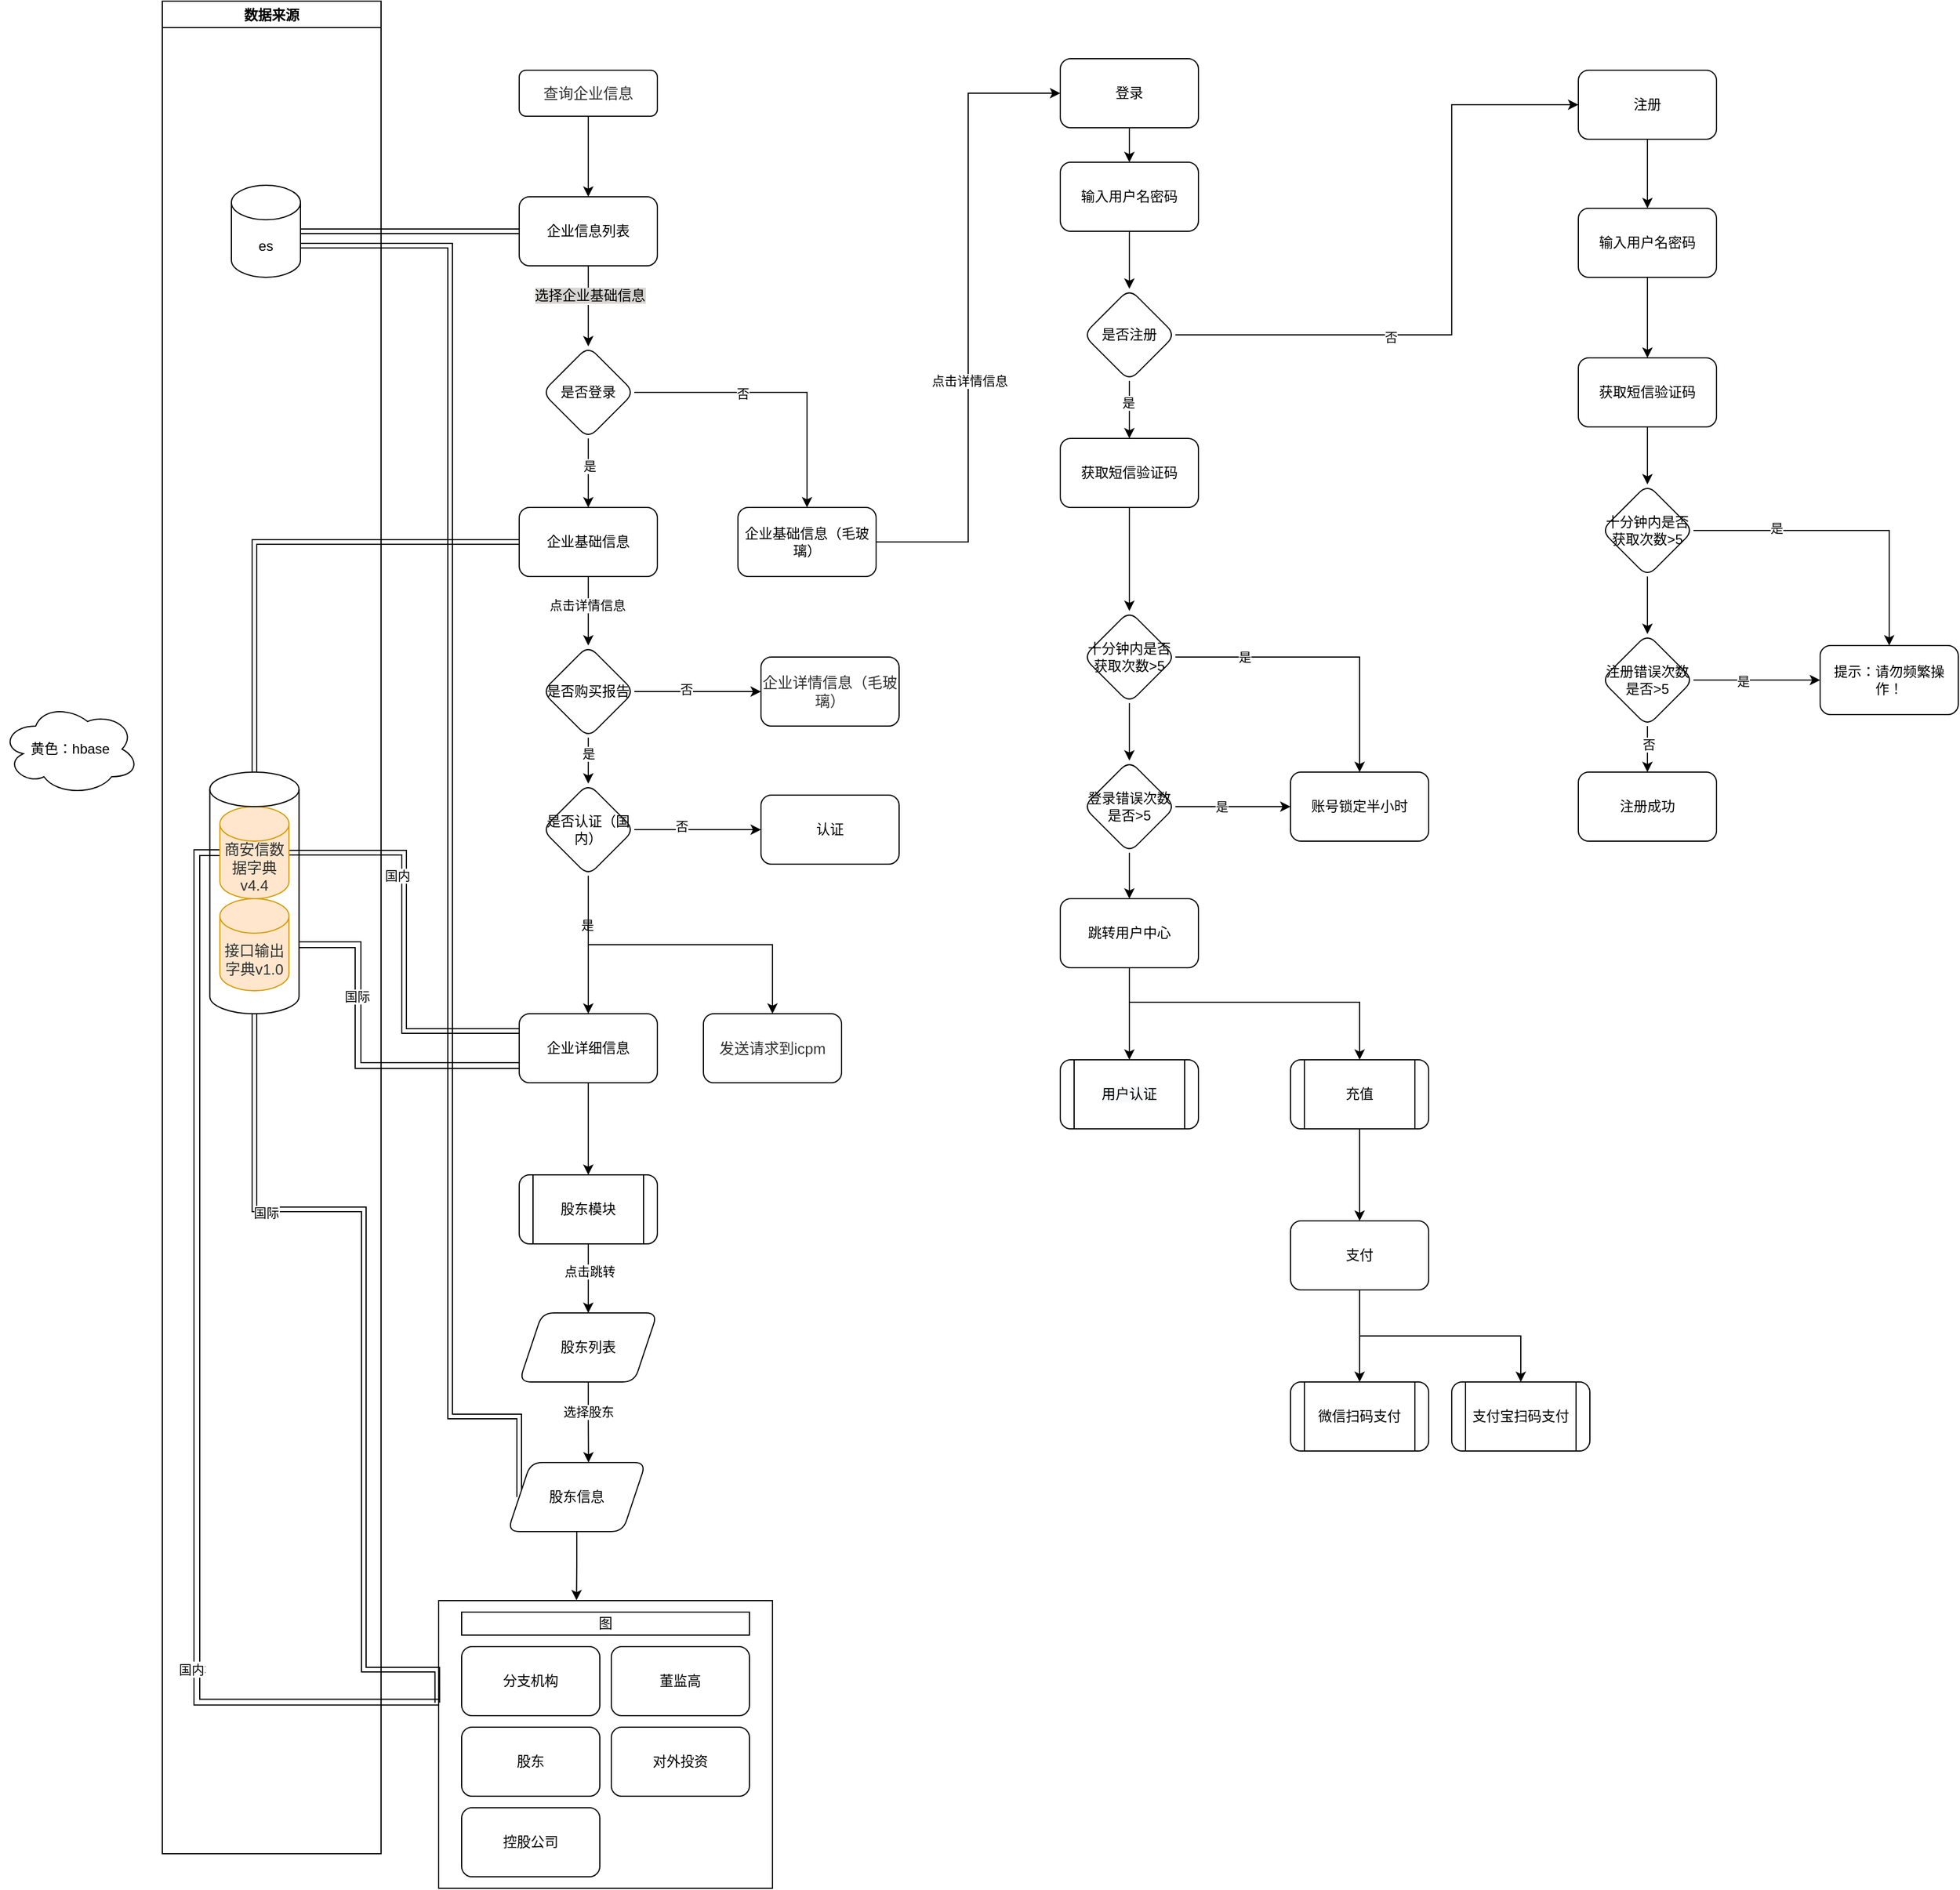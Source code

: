 <mxfile version="14.7.0" type="github">
  <diagram id="S2sxaSUKV-EeUd9-0h2x" name="Page-1">
    <mxGraphModel dx="2619" dy="1712" grid="1" gridSize="10" guides="1" tooltips="1" connect="1" arrows="1" fold="1" page="1" pageScale="1" pageWidth="827" pageHeight="1169" math="0" shadow="0">
      <root>
        <mxCell id="0" />
        <mxCell id="1" parent="0" />
        <mxCell id="fYUXEFIVG2v1XULAEbU8-11" value="" style="edgeStyle=orthogonalEdgeStyle;rounded=0;orthogonalLoop=1;jettySize=auto;html=1;" parent="1" source="fYUXEFIVG2v1XULAEbU8-1" target="fYUXEFIVG2v1XULAEbU8-10" edge="1">
          <mxGeometry relative="1" as="geometry" />
        </mxCell>
        <mxCell id="fYUXEFIVG2v1XULAEbU8-1" value="&lt;span style=&quot;color: rgb(50 , 50 , 50) ; font-size: 13px ; background-color: rgba(255 , 255 , 255 , 0.01)&quot;&gt;查询企业信息&lt;/span&gt;" style="rounded=1;whiteSpace=wrap;html=1;" parent="1" vertex="1">
          <mxGeometry x="-490" y="-840" width="120" height="40" as="geometry" />
        </mxCell>
        <mxCell id="fYUXEFIVG2v1XULAEbU8-13" value="" style="edgeStyle=orthogonalEdgeStyle;rounded=0;orthogonalLoop=1;jettySize=auto;html=1;entryX=0.5;entryY=0;entryDx=0;entryDy=0;" parent="1" source="fYUXEFIVG2v1XULAEbU8-10" target="fYUXEFIVG2v1XULAEbU8-16" edge="1">
          <mxGeometry relative="1" as="geometry">
            <mxPoint x="-430" y="-590" as="targetPoint" />
            <Array as="points" />
          </mxGeometry>
        </mxCell>
        <mxCell id="fYUXEFIVG2v1XULAEbU8-26" value="&lt;span style=&quot;font-size: 12px ; background-color: rgb(216 , 214 , 210)&quot;&gt;选择企业基础信息&lt;/span&gt;" style="edgeLabel;html=1;align=center;verticalAlign=middle;resizable=0;points=[];" parent="fYUXEFIVG2v1XULAEbU8-13" vertex="1" connectable="0">
          <mxGeometry x="-0.267" y="1" relative="1" as="geometry">
            <mxPoint as="offset" />
          </mxGeometry>
        </mxCell>
        <mxCell id="fYUXEFIVG2v1XULAEbU8-76" style="edgeStyle=orthogonalEdgeStyle;rounded=0;orthogonalLoop=1;jettySize=auto;html=1;exitX=0;exitY=0.5;exitDx=0;exitDy=0;entryX=1;entryY=0.5;entryDx=0;entryDy=0;entryPerimeter=0;shape=link;" parent="1" source="fYUXEFIVG2v1XULAEbU8-10" target="fYUXEFIVG2v1XULAEbU8-71" edge="1">
          <mxGeometry relative="1" as="geometry" />
        </mxCell>
        <mxCell id="fYUXEFIVG2v1XULAEbU8-10" value="企业信息列表" style="whiteSpace=wrap;html=1;rounded=1;" parent="1" vertex="1">
          <mxGeometry x="-490" y="-730" width="120" height="60" as="geometry" />
        </mxCell>
        <mxCell id="fYUXEFIVG2v1XULAEbU8-21" value="" style="edgeStyle=orthogonalEdgeStyle;rounded=0;orthogonalLoop=1;jettySize=auto;html=1;" parent="1" source="fYUXEFIVG2v1XULAEbU8-16" target="fYUXEFIVG2v1XULAEbU8-20" edge="1">
          <mxGeometry relative="1" as="geometry" />
        </mxCell>
        <mxCell id="fYUXEFIVG2v1XULAEbU8-22" value="是" style="edgeLabel;html=1;align=center;verticalAlign=middle;resizable=0;points=[];" parent="fYUXEFIVG2v1XULAEbU8-21" vertex="1" connectable="0">
          <mxGeometry x="-0.225" y="1" relative="1" as="geometry">
            <mxPoint as="offset" />
          </mxGeometry>
        </mxCell>
        <mxCell id="fYUXEFIVG2v1XULAEbU8-24" value="" style="edgeStyle=orthogonalEdgeStyle;rounded=0;orthogonalLoop=1;jettySize=auto;html=1;" parent="1" source="fYUXEFIVG2v1XULAEbU8-16" target="fYUXEFIVG2v1XULAEbU8-23" edge="1">
          <mxGeometry relative="1" as="geometry" />
        </mxCell>
        <mxCell id="fYUXEFIVG2v1XULAEbU8-25" value="否" style="edgeLabel;html=1;align=center;verticalAlign=middle;resizable=0;points=[];" parent="fYUXEFIVG2v1XULAEbU8-24" vertex="1" connectable="0">
          <mxGeometry x="-0.248" y="-1" relative="1" as="geometry">
            <mxPoint as="offset" />
          </mxGeometry>
        </mxCell>
        <mxCell id="fYUXEFIVG2v1XULAEbU8-16" value="是否登录" style="rhombus;whiteSpace=wrap;html=1;rounded=1;" parent="1" vertex="1">
          <mxGeometry x="-470" y="-600" width="80" height="80" as="geometry" />
        </mxCell>
        <mxCell id="fYUXEFIVG2v1XULAEbU8-30" value="" style="edgeStyle=orthogonalEdgeStyle;rounded=0;orthogonalLoop=1;jettySize=auto;html=1;" parent="1" source="fYUXEFIVG2v1XULAEbU8-20" target="fYUXEFIVG2v1XULAEbU8-29" edge="1">
          <mxGeometry relative="1" as="geometry" />
        </mxCell>
        <mxCell id="fYUXEFIVG2v1XULAEbU8-31" value="点击详情信息" style="edgeLabel;html=1;align=center;verticalAlign=middle;resizable=0;points=[];" parent="fYUXEFIVG2v1XULAEbU8-30" vertex="1" connectable="0">
          <mxGeometry x="-0.185" y="-1" relative="1" as="geometry">
            <mxPoint as="offset" />
          </mxGeometry>
        </mxCell>
        <mxCell id="Mr0DY7hYHpQqgQXHJw_h-3" style="edgeStyle=orthogonalEdgeStyle;shape=link;rounded=0;orthogonalLoop=1;jettySize=auto;html=1;entryX=0.5;entryY=0;entryDx=0;entryDy=0;entryPerimeter=0;" parent="1" source="fYUXEFIVG2v1XULAEbU8-20" target="Mr0DY7hYHpQqgQXHJw_h-1" edge="1">
          <mxGeometry relative="1" as="geometry" />
        </mxCell>
        <mxCell id="fYUXEFIVG2v1XULAEbU8-20" value="企业基础信息" style="rounded=1;whiteSpace=wrap;html=1;" parent="1" vertex="1">
          <mxGeometry x="-490" y="-460" width="120" height="60" as="geometry" />
        </mxCell>
        <mxCell id="gj9dVbflPKng5u7m4q0e-18" value="" style="edgeStyle=orthogonalEdgeStyle;rounded=0;orthogonalLoop=1;jettySize=auto;html=1;" parent="1" source="fYUXEFIVG2v1XULAEbU8-23" target="gj9dVbflPKng5u7m4q0e-17" edge="1">
          <mxGeometry relative="1" as="geometry">
            <Array as="points">
              <mxPoint x="-100" y="-430" />
              <mxPoint x="-100" y="-820" />
            </Array>
          </mxGeometry>
        </mxCell>
        <mxCell id="gj9dVbflPKng5u7m4q0e-19" value="点击详情信息" style="edgeLabel;html=1;align=center;verticalAlign=middle;resizable=0;points=[];" parent="gj9dVbflPKng5u7m4q0e-18" vertex="1" connectable="0">
          <mxGeometry x="-0.699" y="-1" relative="1" as="geometry">
            <mxPoint y="-137" as="offset" />
          </mxGeometry>
        </mxCell>
        <mxCell id="fYUXEFIVG2v1XULAEbU8-23" value="企业基础信息（毛玻璃）" style="rounded=1;whiteSpace=wrap;html=1;" parent="1" vertex="1">
          <mxGeometry x="-300" y="-460" width="120" height="60" as="geometry" />
        </mxCell>
        <mxCell id="fYUXEFIVG2v1XULAEbU8-35" value="" style="edgeStyle=orthogonalEdgeStyle;rounded=0;orthogonalLoop=1;jettySize=auto;html=1;" parent="1" source="fYUXEFIVG2v1XULAEbU8-29" target="fYUXEFIVG2v1XULAEbU8-34" edge="1">
          <mxGeometry relative="1" as="geometry" />
        </mxCell>
        <mxCell id="fYUXEFIVG2v1XULAEbU8-37" value="否" style="edgeLabel;html=1;align=center;verticalAlign=middle;resizable=0;points=[];" parent="fYUXEFIVG2v1XULAEbU8-35" vertex="1" connectable="0">
          <mxGeometry x="-0.186" y="2" relative="1" as="geometry">
            <mxPoint as="offset" />
          </mxGeometry>
        </mxCell>
        <mxCell id="fYUXEFIVG2v1XULAEbU8-29" value="是否购买报告" style="rhombus;whiteSpace=wrap;html=1;rounded=1;" parent="1" vertex="1">
          <mxGeometry x="-470" y="-340" width="80" height="80" as="geometry" />
        </mxCell>
        <mxCell id="fYUXEFIVG2v1XULAEbU8-44" value="" style="edgeStyle=orthogonalEdgeStyle;rounded=0;orthogonalLoop=1;jettySize=auto;html=1;" parent="1" source="fYUXEFIVG2v1XULAEbU8-32" target="fYUXEFIVG2v1XULAEbU8-43" edge="1">
          <mxGeometry relative="1" as="geometry" />
        </mxCell>
        <mxCell id="fYUXEFIVG2v1XULAEbU8-80" style="edgeStyle=orthogonalEdgeStyle;shape=link;rounded=0;orthogonalLoop=1;jettySize=auto;html=1;exitX=0;exitY=0.75;exitDx=0;exitDy=0;width=5;entryX=1;entryY=0;entryDx=0;entryDy=150;entryPerimeter=0;" parent="1" source="fYUXEFIVG2v1XULAEbU8-32" target="Mr0DY7hYHpQqgQXHJw_h-1" edge="1">
          <mxGeometry relative="1" as="geometry">
            <Array as="points">
              <mxPoint x="-630" y="25" />
              <mxPoint x="-630" y="-80" />
            </Array>
            <mxPoint x="-660" y="-80" as="targetPoint" />
          </mxGeometry>
        </mxCell>
        <mxCell id="fYUXEFIVG2v1XULAEbU8-86" value="国际" style="edgeLabel;html=1;align=center;verticalAlign=middle;resizable=0;points=[];" parent="fYUXEFIVG2v1XULAEbU8-80" vertex="1" connectable="0">
          <mxGeometry x="0.355" y="1" relative="1" as="geometry">
            <mxPoint as="offset" />
          </mxGeometry>
        </mxCell>
        <mxCell id="fYUXEFIVG2v1XULAEbU8-84" style="edgeStyle=orthogonalEdgeStyle;shape=link;rounded=0;orthogonalLoop=1;jettySize=auto;html=1;exitX=0;exitY=0.25;exitDx=0;exitDy=0;entryX=1;entryY=0.5;entryDx=0;entryDy=0;entryPerimeter=0;" parent="1" source="fYUXEFIVG2v1XULAEbU8-32" target="fYUXEFIVG2v1XULAEbU8-73" edge="1">
          <mxGeometry relative="1" as="geometry" />
        </mxCell>
        <mxCell id="fYUXEFIVG2v1XULAEbU8-85" value="国内" style="edgeLabel;html=1;align=center;verticalAlign=middle;resizable=0;points=[];" parent="fYUXEFIVG2v1XULAEbU8-84" vertex="1" connectable="0">
          <mxGeometry x="0.325" y="6" relative="1" as="geometry">
            <mxPoint as="offset" />
          </mxGeometry>
        </mxCell>
        <mxCell id="fYUXEFIVG2v1XULAEbU8-32" value="企业详细信息" style="whiteSpace=wrap;html=1;rounded=1;" parent="1" vertex="1">
          <mxGeometry x="-490" y="-20" width="120" height="60" as="geometry" />
        </mxCell>
        <mxCell id="fYUXEFIVG2v1XULAEbU8-34" value="&lt;span style=&quot;color: rgb(50 , 50 , 50) ; font-size: 13px ; background-color: rgba(255 , 255 , 255 , 0.01)&quot;&gt;企业详情信息（毛玻璃）&lt;/span&gt;" style="whiteSpace=wrap;html=1;rounded=1;" parent="1" vertex="1">
          <mxGeometry x="-280" y="-330" width="120" height="60" as="geometry" />
        </mxCell>
        <mxCell id="fYUXEFIVG2v1XULAEbU8-39" value="&lt;span style=&quot;color: rgb(50 , 50 , 50) ; font-size: 13px ; background-color: rgba(255 , 255 , 255 , 0.01)&quot;&gt;发送请求到icpm&lt;/span&gt;" style="rounded=1;whiteSpace=wrap;html=1;" parent="1" vertex="1">
          <mxGeometry x="-330" y="-20" width="120" height="60" as="geometry" />
        </mxCell>
        <mxCell id="fYUXEFIVG2v1XULAEbU8-46" value="" style="edgeStyle=orthogonalEdgeStyle;rounded=0;orthogonalLoop=1;jettySize=auto;html=1;" parent="1" source="fYUXEFIVG2v1XULAEbU8-43" target="fYUXEFIVG2v1XULAEbU8-45" edge="1">
          <mxGeometry relative="1" as="geometry" />
        </mxCell>
        <mxCell id="fYUXEFIVG2v1XULAEbU8-47" value="点击跳转" style="edgeLabel;html=1;align=center;verticalAlign=middle;resizable=0;points=[];" parent="fYUXEFIVG2v1XULAEbU8-46" vertex="1" connectable="0">
          <mxGeometry x="-0.203" y="1" relative="1" as="geometry">
            <mxPoint as="offset" />
          </mxGeometry>
        </mxCell>
        <mxCell id="fYUXEFIVG2v1XULAEbU8-43" value="股东模块" style="shape=process;whiteSpace=wrap;html=1;backgroundOutline=1;rounded=1;" parent="1" vertex="1">
          <mxGeometry x="-490" y="120" width="120" height="60" as="geometry" />
        </mxCell>
        <mxCell id="fYUXEFIVG2v1XULAEbU8-83" style="edgeStyle=orthogonalEdgeStyle;shape=link;rounded=0;orthogonalLoop=1;jettySize=auto;html=1;exitX=-0.004;exitY=0.355;exitDx=0;exitDy=0;exitPerimeter=0;" parent="1" source="fYUXEFIVG2v1XULAEbU8-58" target="Mr0DY7hYHpQqgQXHJw_h-1" edge="1">
          <mxGeometry relative="1" as="geometry">
            <mxPoint x="-560" y="306" as="sourcePoint" />
            <Array as="points">
              <mxPoint x="-561" y="550" />
              <mxPoint x="-625" y="550" />
              <mxPoint x="-625" y="150" />
              <mxPoint x="-720" y="150" />
            </Array>
            <mxPoint x="-690" y="150" as="targetPoint" />
          </mxGeometry>
        </mxCell>
        <mxCell id="fYUXEFIVG2v1XULAEbU8-87" value="国际" style="edgeLabel;html=1;align=center;verticalAlign=middle;resizable=0;points=[];" parent="fYUXEFIVG2v1XULAEbU8-83" vertex="1" connectable="0">
          <mxGeometry x="0.526" y="3" relative="1" as="geometry">
            <mxPoint as="offset" />
          </mxGeometry>
        </mxCell>
        <mxCell id="fYUXEFIVG2v1XULAEbU8-89" style="edgeStyle=orthogonalEdgeStyle;shape=link;rounded=0;orthogonalLoop=1;jettySize=auto;html=1;entryX=0;entryY=0.5;entryDx=0;entryDy=0;entryPerimeter=0;width=-5;exitX=0.002;exitY=0.353;exitDx=0;exitDy=0;exitPerimeter=0;" parent="1" source="fYUXEFIVG2v1XULAEbU8-58" target="fYUXEFIVG2v1XULAEbU8-73" edge="1">
          <mxGeometry relative="1" as="geometry">
            <mxPoint x="-570" y="340" as="sourcePoint" />
          </mxGeometry>
        </mxCell>
        <mxCell id="fYUXEFIVG2v1XULAEbU8-90" value="Text" style="edgeLabel;html=1;align=center;verticalAlign=middle;resizable=0;points=[];" parent="fYUXEFIVG2v1XULAEbU8-89" vertex="1" connectable="0">
          <mxGeometry x="-0.505" y="3" relative="1" as="geometry">
            <mxPoint as="offset" />
          </mxGeometry>
        </mxCell>
        <mxCell id="fYUXEFIVG2v1XULAEbU8-95" value="国内" style="edgeLabel;html=1;align=center;verticalAlign=middle;resizable=0;points=[];" parent="fYUXEFIVG2v1XULAEbU8-89" vertex="1" connectable="0">
          <mxGeometry x="-0.506" y="5" relative="1" as="geometry">
            <mxPoint as="offset" />
          </mxGeometry>
        </mxCell>
        <mxCell id="Mr0DY7hYHpQqgQXHJw_h-5" style="edgeStyle=orthogonalEdgeStyle;shape=link;rounded=0;orthogonalLoop=1;jettySize=auto;html=1;entryX=1;entryY=0;entryDx=0;entryDy=52.5;entryPerimeter=0;exitX=0;exitY=0.5;exitDx=0;exitDy=0;" parent="1" source="Mr0DY7hYHpQqgQXHJw_h-13" target="fYUXEFIVG2v1XULAEbU8-71" edge="1">
          <mxGeometry relative="1" as="geometry">
            <Array as="points">
              <mxPoint x="-550" y="330" />
              <mxPoint x="-550" y="-687" />
            </Array>
          </mxGeometry>
        </mxCell>
        <mxCell id="Mr0DY7hYHpQqgQXHJw_h-18" style="edgeStyle=orthogonalEdgeStyle;rounded=0;orthogonalLoop=1;jettySize=auto;html=1;entryX=0.585;entryY=0;entryDx=0;entryDy=0;entryPerimeter=0;" parent="1" source="fYUXEFIVG2v1XULAEbU8-45" target="Mr0DY7hYHpQqgQXHJw_h-13" edge="1">
          <mxGeometry relative="1" as="geometry" />
        </mxCell>
        <mxCell id="Mr0DY7hYHpQqgQXHJw_h-19" value="选择股东" style="edgeLabel;html=1;align=center;verticalAlign=middle;resizable=0;points=[];" parent="Mr0DY7hYHpQqgQXHJw_h-18" vertex="1" connectable="0">
          <mxGeometry x="-0.273" relative="1" as="geometry">
            <mxPoint as="offset" />
          </mxGeometry>
        </mxCell>
        <mxCell id="fYUXEFIVG2v1XULAEbU8-45" value="股东列表" style="shape=parallelogram;perimeter=parallelogramPerimeter;whiteSpace=wrap;html=1;fixedSize=1;rounded=1;" parent="1" vertex="1">
          <mxGeometry x="-490" y="240" width="120" height="60" as="geometry" />
        </mxCell>
        <mxCell id="fYUXEFIVG2v1XULAEbU8-48" value="股东" style="whiteSpace=wrap;html=1;rounded=1;" parent="1" vertex="1">
          <mxGeometry x="-540" y="600" width="120" height="60" as="geometry" />
        </mxCell>
        <mxCell id="fYUXEFIVG2v1XULAEbU8-51" value="对外投资" style="whiteSpace=wrap;html=1;rounded=1;" parent="1" vertex="1">
          <mxGeometry x="-410" y="600" width="120" height="60" as="geometry" />
        </mxCell>
        <mxCell id="fYUXEFIVG2v1XULAEbU8-53" value="董监高" style="whiteSpace=wrap;html=1;rounded=1;" parent="1" vertex="1">
          <mxGeometry x="-410" y="530" width="120" height="60" as="geometry" />
        </mxCell>
        <mxCell id="fYUXEFIVG2v1XULAEbU8-55" value="分支机构" style="whiteSpace=wrap;html=1;rounded=1;" parent="1" vertex="1">
          <mxGeometry x="-540" y="530" width="120" height="60" as="geometry" />
        </mxCell>
        <mxCell id="fYUXEFIVG2v1XULAEbU8-58" value="" style="rounded=0;whiteSpace=wrap;html=1;textOpacity=0;labelPosition=left;verticalLabelPosition=top;align=right;verticalAlign=bottom;fillColor=none;" parent="1" vertex="1">
          <mxGeometry x="-560" y="490" width="290" height="250" as="geometry" />
        </mxCell>
        <mxCell id="fYUXEFIVG2v1XULAEbU8-62" value="图" style="rounded=0;whiteSpace=wrap;html=1;" parent="1" vertex="1">
          <mxGeometry x="-540" y="500" width="250" height="20" as="geometry" />
        </mxCell>
        <mxCell id="fYUXEFIVG2v1XULAEbU8-66" value="数据来源" style="swimlane;" parent="1" vertex="1">
          <mxGeometry x="-800" y="-900" width="190" height="1610" as="geometry" />
        </mxCell>
        <mxCell id="fYUXEFIVG2v1XULAEbU8-71" value="es" style="shape=cylinder3;whiteSpace=wrap;html=1;boundedLbl=1;backgroundOutline=1;size=15;" parent="fYUXEFIVG2v1XULAEbU8-66" vertex="1">
          <mxGeometry x="60" y="160" width="60" height="80" as="geometry" />
        </mxCell>
        <mxCell id="fYUXEFIVG2v1XULAEbU8-73" value="&lt;span style=&quot;color: rgb(50 , 50 , 50) ; font-size: 13px ; background-color: rgba(255 , 255 , 255 , 0.01)&quot;&gt;商安信数据字典v4.4&lt;/span&gt;" style="shape=cylinder3;whiteSpace=wrap;html=1;boundedLbl=1;backgroundOutline=1;size=15;fillColor=#ffe6cc;strokeColor=#d79b00;" parent="fYUXEFIVG2v1XULAEbU8-66" vertex="1">
          <mxGeometry x="50" y="700" width="60" height="80" as="geometry" />
        </mxCell>
        <mxCell id="fYUXEFIVG2v1XULAEbU8-74" value="&lt;span style=&quot;color: rgb(50 , 50 , 50) ; font-size: 13px ; background-color: rgba(255 , 255 , 255 , 0.01)&quot;&gt;接口输出字典v1.0&lt;/span&gt;" style="shape=cylinder3;whiteSpace=wrap;html=1;boundedLbl=1;backgroundOutline=1;size=15;fillColor=#ffe6cc;strokeColor=#d79b00;" parent="fYUXEFIVG2v1XULAEbU8-66" vertex="1">
          <mxGeometry x="50" y="780" width="60" height="80" as="geometry" />
        </mxCell>
        <mxCell id="Mr0DY7hYHpQqgQXHJw_h-1" value="" style="shape=cylinder3;whiteSpace=wrap;html=1;boundedLbl=1;backgroundOutline=1;size=15;fillColor=none;" parent="fYUXEFIVG2v1XULAEbU8-66" vertex="1">
          <mxGeometry x="41.25" y="670" width="77.5" height="210" as="geometry" />
        </mxCell>
        <mxCell id="Mr0DY7hYHpQqgQXHJw_h-4" value="黄色：hbase" style="ellipse;shape=cloud;whiteSpace=wrap;html=1;fillColor=none;" parent="1" vertex="1">
          <mxGeometry x="-940" y="-290" width="120" height="80" as="geometry" />
        </mxCell>
        <mxCell id="Mr0DY7hYHpQqgQXHJw_h-15" style="edgeStyle=orthogonalEdgeStyle;rounded=0;orthogonalLoop=1;jettySize=auto;html=1;entryX=0.413;entryY=-0.001;entryDx=0;entryDy=0;entryPerimeter=0;" parent="1" source="Mr0DY7hYHpQqgQXHJw_h-13" target="fYUXEFIVG2v1XULAEbU8-58" edge="1">
          <mxGeometry relative="1" as="geometry">
            <mxPoint x="-440" y="420" as="targetPoint" />
          </mxGeometry>
        </mxCell>
        <mxCell id="Mr0DY7hYHpQqgQXHJw_h-13" value="股东信息" style="shape=parallelogram;perimeter=parallelogramPerimeter;whiteSpace=wrap;html=1;fixedSize=1;rounded=1;" parent="1" vertex="1">
          <mxGeometry x="-500" y="370" width="120" height="60" as="geometry" />
        </mxCell>
        <mxCell id="gj9dVbflPKng5u7m4q0e-2" value="控股公司" style="whiteSpace=wrap;html=1;rounded=1;" parent="1" vertex="1">
          <mxGeometry x="-540" y="670" width="120" height="60" as="geometry" />
        </mxCell>
        <mxCell id="gj9dVbflPKng5u7m4q0e-7" style="edgeStyle=orthogonalEdgeStyle;rounded=0;orthogonalLoop=1;jettySize=auto;html=1;entryX=0.5;entryY=0;entryDx=0;entryDy=0;" parent="1" source="gj9dVbflPKng5u7m4q0e-4" target="fYUXEFIVG2v1XULAEbU8-32" edge="1">
          <mxGeometry relative="1" as="geometry" />
        </mxCell>
        <mxCell id="gj9dVbflPKng5u7m4q0e-8" value="是" style="edgeLabel;html=1;align=center;verticalAlign=middle;resizable=0;points=[];" parent="gj9dVbflPKng5u7m4q0e-7" vertex="1" connectable="0">
          <mxGeometry x="-0.286" y="-1" relative="1" as="geometry">
            <mxPoint as="offset" />
          </mxGeometry>
        </mxCell>
        <mxCell id="gj9dVbflPKng5u7m4q0e-13" value="" style="edgeStyle=orthogonalEdgeStyle;rounded=0;orthogonalLoop=1;jettySize=auto;html=1;" parent="1" source="gj9dVbflPKng5u7m4q0e-4" target="gj9dVbflPKng5u7m4q0e-12" edge="1">
          <mxGeometry relative="1" as="geometry" />
        </mxCell>
        <mxCell id="gj9dVbflPKng5u7m4q0e-15" value="否" style="edgeLabel;html=1;align=center;verticalAlign=middle;resizable=0;points=[];" parent="gj9dVbflPKng5u7m4q0e-13" vertex="1" connectable="0">
          <mxGeometry x="-0.265" y="3" relative="1" as="geometry">
            <mxPoint as="offset" />
          </mxGeometry>
        </mxCell>
        <mxCell id="gj9dVbflPKng5u7m4q0e-14" style="edgeStyle=orthogonalEdgeStyle;rounded=0;orthogonalLoop=1;jettySize=auto;html=1;" parent="1" source="gj9dVbflPKng5u7m4q0e-4" target="fYUXEFIVG2v1XULAEbU8-39" edge="1">
          <mxGeometry relative="1" as="geometry">
            <Array as="points">
              <mxPoint x="-430" y="-80" />
              <mxPoint x="-270" y="-80" />
            </Array>
          </mxGeometry>
        </mxCell>
        <mxCell id="gj9dVbflPKng5u7m4q0e-4" value="是否认证（国内）" style="rhombus;whiteSpace=wrap;html=1;rounded=1;" parent="1" vertex="1">
          <mxGeometry x="-470" y="-220" width="80" height="80" as="geometry" />
        </mxCell>
        <mxCell id="gj9dVbflPKng5u7m4q0e-5" value="" style="edgeStyle=orthogonalEdgeStyle;rounded=0;orthogonalLoop=1;jettySize=auto;html=1;" parent="1" source="fYUXEFIVG2v1XULAEbU8-29" target="gj9dVbflPKng5u7m4q0e-4" edge="1">
          <mxGeometry relative="1" as="geometry">
            <Array as="points">
              <mxPoint x="-430" y="-230" />
              <mxPoint x="-430" y="-230" />
            </Array>
          </mxGeometry>
        </mxCell>
        <mxCell id="gj9dVbflPKng5u7m4q0e-6" value="是" style="edgeLabel;html=1;align=center;verticalAlign=middle;resizable=0;points=[];" parent="gj9dVbflPKng5u7m4q0e-5" vertex="1" connectable="0">
          <mxGeometry x="-0.33" relative="1" as="geometry">
            <mxPoint as="offset" />
          </mxGeometry>
        </mxCell>
        <mxCell id="gj9dVbflPKng5u7m4q0e-12" value="认证" style="whiteSpace=wrap;html=1;rounded=1;" parent="1" vertex="1">
          <mxGeometry x="-280" y="-210" width="120" height="60" as="geometry" />
        </mxCell>
        <mxCell id="gj9dVbflPKng5u7m4q0e-33" value="" style="edgeStyle=orthogonalEdgeStyle;rounded=0;orthogonalLoop=1;jettySize=auto;html=1;" parent="1" source="gj9dVbflPKng5u7m4q0e-17" target="gj9dVbflPKng5u7m4q0e-32" edge="1">
          <mxGeometry relative="1" as="geometry" />
        </mxCell>
        <mxCell id="gj9dVbflPKng5u7m4q0e-17" value="登录" style="whiteSpace=wrap;html=1;rounded=1;" parent="1" vertex="1">
          <mxGeometry x="-20" y="-850" width="120" height="60" as="geometry" />
        </mxCell>
        <mxCell id="gj9dVbflPKng5u7m4q0e-25" value="" style="edgeStyle=orthogonalEdgeStyle;rounded=0;orthogonalLoop=1;jettySize=auto;html=1;" parent="1" source="gj9dVbflPKng5u7m4q0e-22" target="gj9dVbflPKng5u7m4q0e-24" edge="1">
          <mxGeometry relative="1" as="geometry" />
        </mxCell>
        <mxCell id="gj9dVbflPKng5u7m4q0e-29" value="" style="edgeStyle=orthogonalEdgeStyle;rounded=0;orthogonalLoop=1;jettySize=auto;html=1;" parent="1" source="gj9dVbflPKng5u7m4q0e-22" target="gj9dVbflPKng5u7m4q0e-28" edge="1">
          <mxGeometry relative="1" as="geometry" />
        </mxCell>
        <mxCell id="gj9dVbflPKng5u7m4q0e-48" value="是" style="edgeLabel;html=1;align=center;verticalAlign=middle;resizable=0;points=[];" parent="gj9dVbflPKng5u7m4q0e-29" vertex="1" connectable="0">
          <mxGeometry x="-0.209" relative="1" as="geometry">
            <mxPoint as="offset" />
          </mxGeometry>
        </mxCell>
        <mxCell id="gj9dVbflPKng5u7m4q0e-22" value="登录错误次数是否&amp;gt;5" style="rhombus;whiteSpace=wrap;html=1;rounded=1;" parent="1" vertex="1">
          <mxGeometry y="-240" width="80" height="80" as="geometry" />
        </mxCell>
        <mxCell id="EalMUi_YqHYUy-O-EBrm-2" value="" style="edgeStyle=orthogonalEdgeStyle;rounded=0;orthogonalLoop=1;jettySize=auto;html=1;" edge="1" parent="1" source="gj9dVbflPKng5u7m4q0e-24" target="EalMUi_YqHYUy-O-EBrm-1">
          <mxGeometry relative="1" as="geometry" />
        </mxCell>
        <mxCell id="EalMUi_YqHYUy-O-EBrm-4" value="" style="edgeStyle=orthogonalEdgeStyle;rounded=0;orthogonalLoop=1;jettySize=auto;html=1;" edge="1" parent="1" source="gj9dVbflPKng5u7m4q0e-24" target="EalMUi_YqHYUy-O-EBrm-3">
          <mxGeometry relative="1" as="geometry">
            <Array as="points">
              <mxPoint x="40" y="-30" />
              <mxPoint x="240" y="-30" />
            </Array>
          </mxGeometry>
        </mxCell>
        <mxCell id="gj9dVbflPKng5u7m4q0e-24" value="跳转用户中心" style="whiteSpace=wrap;html=1;rounded=1;" parent="1" vertex="1">
          <mxGeometry x="-20" y="-120" width="120" height="60" as="geometry" />
        </mxCell>
        <mxCell id="gj9dVbflPKng5u7m4q0e-28" value="账号锁定半小时" style="whiteSpace=wrap;html=1;rounded=1;" parent="1" vertex="1">
          <mxGeometry x="180" y="-230" width="120" height="60" as="geometry" />
        </mxCell>
        <mxCell id="gj9dVbflPKng5u7m4q0e-50" value="" style="edgeStyle=orthogonalEdgeStyle;rounded=0;orthogonalLoop=1;jettySize=auto;html=1;" parent="1" source="gj9dVbflPKng5u7m4q0e-32" target="gj9dVbflPKng5u7m4q0e-49" edge="1">
          <mxGeometry relative="1" as="geometry" />
        </mxCell>
        <mxCell id="gj9dVbflPKng5u7m4q0e-32" value="输入用户名密码" style="whiteSpace=wrap;html=1;rounded=1;" parent="1" vertex="1">
          <mxGeometry x="-20" y="-760" width="120" height="60" as="geometry" />
        </mxCell>
        <mxCell id="gj9dVbflPKng5u7m4q0e-45" value="" style="edgeStyle=orthogonalEdgeStyle;rounded=0;orthogonalLoop=1;jettySize=auto;html=1;" parent="1" source="gj9dVbflPKng5u7m4q0e-36" target="gj9dVbflPKng5u7m4q0e-39" edge="1">
          <mxGeometry relative="1" as="geometry" />
        </mxCell>
        <mxCell id="gj9dVbflPKng5u7m4q0e-36" value="获取短信验证码" style="whiteSpace=wrap;html=1;rounded=1;" parent="1" vertex="1">
          <mxGeometry x="-20" y="-520" width="120" height="60" as="geometry" />
        </mxCell>
        <mxCell id="gj9dVbflPKng5u7m4q0e-43" value="" style="edgeStyle=orthogonalEdgeStyle;rounded=0;orthogonalLoop=1;jettySize=auto;html=1;" parent="1" source="gj9dVbflPKng5u7m4q0e-39" target="gj9dVbflPKng5u7m4q0e-28" edge="1">
          <mxGeometry relative="1" as="geometry" />
        </mxCell>
        <mxCell id="gj9dVbflPKng5u7m4q0e-47" value="是" style="edgeLabel;html=1;align=center;verticalAlign=middle;resizable=0;points=[];" parent="gj9dVbflPKng5u7m4q0e-43" vertex="1" connectable="0">
          <mxGeometry x="-0.538" relative="1" as="geometry">
            <mxPoint as="offset" />
          </mxGeometry>
        </mxCell>
        <mxCell id="gj9dVbflPKng5u7m4q0e-46" value="" style="edgeStyle=orthogonalEdgeStyle;rounded=0;orthogonalLoop=1;jettySize=auto;html=1;" parent="1" source="gj9dVbflPKng5u7m4q0e-39" target="gj9dVbflPKng5u7m4q0e-22" edge="1">
          <mxGeometry relative="1" as="geometry" />
        </mxCell>
        <mxCell id="gj9dVbflPKng5u7m4q0e-39" value="十分钟内是否获取次数&amp;gt;5" style="rhombus;whiteSpace=wrap;html=1;rounded=1;" parent="1" vertex="1">
          <mxGeometry y="-370" width="80" height="80" as="geometry" />
        </mxCell>
        <mxCell id="gj9dVbflPKng5u7m4q0e-51" value="" style="edgeStyle=orthogonalEdgeStyle;rounded=0;orthogonalLoop=1;jettySize=auto;html=1;" parent="1" source="gj9dVbflPKng5u7m4q0e-49" target="gj9dVbflPKng5u7m4q0e-36" edge="1">
          <mxGeometry relative="1" as="geometry" />
        </mxCell>
        <mxCell id="gj9dVbflPKng5u7m4q0e-52" value="是" style="edgeLabel;html=1;align=center;verticalAlign=middle;resizable=0;points=[];" parent="gj9dVbflPKng5u7m4q0e-51" vertex="1" connectable="0">
          <mxGeometry x="-0.264" y="-1" relative="1" as="geometry">
            <mxPoint as="offset" />
          </mxGeometry>
        </mxCell>
        <mxCell id="gj9dVbflPKng5u7m4q0e-55" value="" style="edgeStyle=orthogonalEdgeStyle;rounded=0;orthogonalLoop=1;jettySize=auto;html=1;" parent="1" source="gj9dVbflPKng5u7m4q0e-49" target="gj9dVbflPKng5u7m4q0e-54" edge="1">
          <mxGeometry relative="1" as="geometry">
            <Array as="points">
              <mxPoint x="320" y="-610" />
              <mxPoint x="320" y="-810" />
            </Array>
          </mxGeometry>
        </mxCell>
        <mxCell id="gj9dVbflPKng5u7m4q0e-56" value="否" style="edgeLabel;html=1;align=center;verticalAlign=middle;resizable=0;points=[];" parent="gj9dVbflPKng5u7m4q0e-55" vertex="1" connectable="0">
          <mxGeometry x="-0.32" y="-2" relative="1" as="geometry">
            <mxPoint as="offset" />
          </mxGeometry>
        </mxCell>
        <mxCell id="gj9dVbflPKng5u7m4q0e-49" value="是否注册" style="rhombus;whiteSpace=wrap;html=1;rounded=1;" parent="1" vertex="1">
          <mxGeometry y="-650" width="80" height="80" as="geometry" />
        </mxCell>
        <mxCell id="gj9dVbflPKng5u7m4q0e-58" value="" style="edgeStyle=orthogonalEdgeStyle;rounded=0;orthogonalLoop=1;jettySize=auto;html=1;" parent="1" source="gj9dVbflPKng5u7m4q0e-54" target="gj9dVbflPKng5u7m4q0e-57" edge="1">
          <mxGeometry relative="1" as="geometry" />
        </mxCell>
        <mxCell id="gj9dVbflPKng5u7m4q0e-54" value="注册" style="whiteSpace=wrap;html=1;rounded=1;" parent="1" vertex="1">
          <mxGeometry x="430" y="-840" width="120" height="60" as="geometry" />
        </mxCell>
        <mxCell id="gj9dVbflPKng5u7m4q0e-63" style="edgeStyle=orthogonalEdgeStyle;rounded=0;orthogonalLoop=1;jettySize=auto;html=1;entryX=0.5;entryY=0;entryDx=0;entryDy=0;" parent="1" source="gj9dVbflPKng5u7m4q0e-57" target="gj9dVbflPKng5u7m4q0e-61" edge="1">
          <mxGeometry relative="1" as="geometry" />
        </mxCell>
        <mxCell id="gj9dVbflPKng5u7m4q0e-57" value="输入用户名密码" style="whiteSpace=wrap;html=1;rounded=1;" parent="1" vertex="1">
          <mxGeometry x="430" y="-720" width="120" height="60" as="geometry" />
        </mxCell>
        <mxCell id="gj9dVbflPKng5u7m4q0e-67" value="" style="edgeStyle=orthogonalEdgeStyle;rounded=0;orthogonalLoop=1;jettySize=auto;html=1;entryX=0;entryY=0.5;entryDx=0;entryDy=0;" parent="1" source="gj9dVbflPKng5u7m4q0e-59" target="gj9dVbflPKng5u7m4q0e-60" edge="1">
          <mxGeometry relative="1" as="geometry">
            <mxPoint x="640" y="-310" as="targetPoint" />
            <Array as="points" />
          </mxGeometry>
        </mxCell>
        <mxCell id="gj9dVbflPKng5u7m4q0e-71" value="是" style="edgeLabel;html=1;align=center;verticalAlign=middle;resizable=0;points=[];" parent="gj9dVbflPKng5u7m4q0e-67" vertex="1" connectable="0">
          <mxGeometry x="-0.229" y="-1" relative="1" as="geometry">
            <mxPoint as="offset" />
          </mxGeometry>
        </mxCell>
        <mxCell id="gj9dVbflPKng5u7m4q0e-69" value="" style="edgeStyle=orthogonalEdgeStyle;rounded=0;orthogonalLoop=1;jettySize=auto;html=1;" parent="1" source="gj9dVbflPKng5u7m4q0e-59" target="gj9dVbflPKng5u7m4q0e-68" edge="1">
          <mxGeometry relative="1" as="geometry" />
        </mxCell>
        <mxCell id="gj9dVbflPKng5u7m4q0e-70" value="否" style="edgeLabel;html=1;align=center;verticalAlign=middle;resizable=0;points=[];" parent="gj9dVbflPKng5u7m4q0e-69" vertex="1" connectable="0">
          <mxGeometry x="-0.219" y="1" relative="1" as="geometry">
            <mxPoint as="offset" />
          </mxGeometry>
        </mxCell>
        <mxCell id="gj9dVbflPKng5u7m4q0e-59" value="注册错误次数是否&amp;gt;5" style="rhombus;whiteSpace=wrap;html=1;rounded=1;" parent="1" vertex="1">
          <mxGeometry x="450" y="-350" width="80" height="80" as="geometry" />
        </mxCell>
        <mxCell id="gj9dVbflPKng5u7m4q0e-60" value="提示：请勿频繁操作！" style="whiteSpace=wrap;html=1;rounded=1;" parent="1" vertex="1">
          <mxGeometry x="640" y="-340" width="120" height="60" as="geometry" />
        </mxCell>
        <mxCell id="gj9dVbflPKng5u7m4q0e-64" value="" style="edgeStyle=orthogonalEdgeStyle;rounded=0;orthogonalLoop=1;jettySize=auto;html=1;" parent="1" source="gj9dVbflPKng5u7m4q0e-61" target="gj9dVbflPKng5u7m4q0e-62" edge="1">
          <mxGeometry relative="1" as="geometry" />
        </mxCell>
        <mxCell id="gj9dVbflPKng5u7m4q0e-61" value="获取短信验证码" style="whiteSpace=wrap;html=1;rounded=1;" parent="1" vertex="1">
          <mxGeometry x="430" y="-590" width="120" height="60" as="geometry" />
        </mxCell>
        <mxCell id="gj9dVbflPKng5u7m4q0e-65" value="" style="edgeStyle=orthogonalEdgeStyle;rounded=0;orthogonalLoop=1;jettySize=auto;html=1;" parent="1" source="gj9dVbflPKng5u7m4q0e-62" target="gj9dVbflPKng5u7m4q0e-59" edge="1">
          <mxGeometry relative="1" as="geometry" />
        </mxCell>
        <mxCell id="gj9dVbflPKng5u7m4q0e-66" style="edgeStyle=orthogonalEdgeStyle;rounded=0;orthogonalLoop=1;jettySize=auto;html=1;entryX=0.5;entryY=0;entryDx=0;entryDy=0;" parent="1" source="gj9dVbflPKng5u7m4q0e-62" target="gj9dVbflPKng5u7m4q0e-60" edge="1">
          <mxGeometry relative="1" as="geometry">
            <mxPoint x="700" y="-340" as="targetPoint" />
          </mxGeometry>
        </mxCell>
        <mxCell id="gj9dVbflPKng5u7m4q0e-72" value="是" style="edgeLabel;html=1;align=center;verticalAlign=middle;resizable=0;points=[];" parent="gj9dVbflPKng5u7m4q0e-66" vertex="1" connectable="0">
          <mxGeometry x="-0.469" y="2" relative="1" as="geometry">
            <mxPoint as="offset" />
          </mxGeometry>
        </mxCell>
        <mxCell id="gj9dVbflPKng5u7m4q0e-62" value="十分钟内是否获取次数&amp;gt;5" style="rhombus;whiteSpace=wrap;html=1;rounded=1;" parent="1" vertex="1">
          <mxGeometry x="450" y="-480" width="80" height="80" as="geometry" />
        </mxCell>
        <mxCell id="gj9dVbflPKng5u7m4q0e-68" value="注册成功" style="whiteSpace=wrap;html=1;rounded=1;" parent="1" vertex="1">
          <mxGeometry x="430" y="-230" width="120" height="60" as="geometry" />
        </mxCell>
        <mxCell id="EalMUi_YqHYUy-O-EBrm-1" value="&#xa;&#xa;&lt;span style=&quot;color: rgb(0, 0, 0); font-family: helvetica; font-size: 12px; font-style: normal; font-weight: 400; letter-spacing: normal; text-align: center; text-indent: 0px; text-transform: none; word-spacing: 0px; background-color: rgb(248, 249, 250); display: inline; float: none;&quot;&gt;用户认证&lt;/span&gt;&#xa;&#xa;" style="shape=process;whiteSpace=wrap;html=1;backgroundOutline=1;rounded=1;" vertex="1" parent="1">
          <mxGeometry x="-20" y="20" width="120" height="60" as="geometry" />
        </mxCell>
        <mxCell id="EalMUi_YqHYUy-O-EBrm-6" value="" style="edgeStyle=orthogonalEdgeStyle;rounded=0;orthogonalLoop=1;jettySize=auto;html=1;" edge="1" parent="1" source="EalMUi_YqHYUy-O-EBrm-3" target="EalMUi_YqHYUy-O-EBrm-5">
          <mxGeometry relative="1" as="geometry" />
        </mxCell>
        <mxCell id="EalMUi_YqHYUy-O-EBrm-3" value="充值" style="shape=process;whiteSpace=wrap;html=1;backgroundOutline=1;rounded=1;" vertex="1" parent="1">
          <mxGeometry x="180" y="20" width="120" height="60" as="geometry" />
        </mxCell>
        <mxCell id="EalMUi_YqHYUy-O-EBrm-9" value="" style="edgeStyle=orthogonalEdgeStyle;rounded=0;orthogonalLoop=1;jettySize=auto;html=1;" edge="1" parent="1" source="EalMUi_YqHYUy-O-EBrm-5" target="EalMUi_YqHYUy-O-EBrm-8">
          <mxGeometry relative="1" as="geometry" />
        </mxCell>
        <mxCell id="EalMUi_YqHYUy-O-EBrm-11" style="edgeStyle=orthogonalEdgeStyle;rounded=0;orthogonalLoop=1;jettySize=auto;html=1;" edge="1" parent="1" source="EalMUi_YqHYUy-O-EBrm-5" target="EalMUi_YqHYUy-O-EBrm-10">
          <mxGeometry relative="1" as="geometry">
            <Array as="points">
              <mxPoint x="240" y="260" />
              <mxPoint x="380" y="260" />
            </Array>
          </mxGeometry>
        </mxCell>
        <mxCell id="EalMUi_YqHYUy-O-EBrm-5" value="支付" style="whiteSpace=wrap;html=1;rounded=1;" vertex="1" parent="1">
          <mxGeometry x="180" y="160" width="120" height="60" as="geometry" />
        </mxCell>
        <mxCell id="EalMUi_YqHYUy-O-EBrm-8" value="微信扫码支付" style="shape=process;whiteSpace=wrap;html=1;backgroundOutline=1;rounded=1;" vertex="1" parent="1">
          <mxGeometry x="180" y="300" width="120" height="60" as="geometry" />
        </mxCell>
        <mxCell id="EalMUi_YqHYUy-O-EBrm-10" value="支付宝扫码支付" style="shape=process;whiteSpace=wrap;html=1;backgroundOutline=1;rounded=1;" vertex="1" parent="1">
          <mxGeometry x="320" y="300" width="120" height="60" as="geometry" />
        </mxCell>
      </root>
    </mxGraphModel>
  </diagram>
</mxfile>
